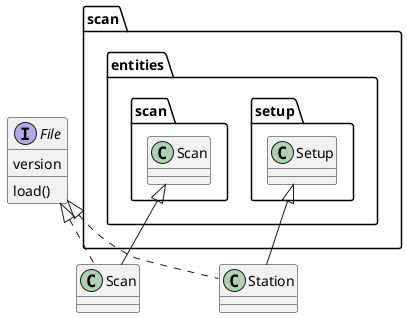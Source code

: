 @startuml
'https://plantuml.com/class-diagram

interface File {
    version
    load()
}

class Scan extends scan.entities.scan.Scan implements File {
}

class Station extends scan.entities.setup.Setup implements File {
}

@enduml